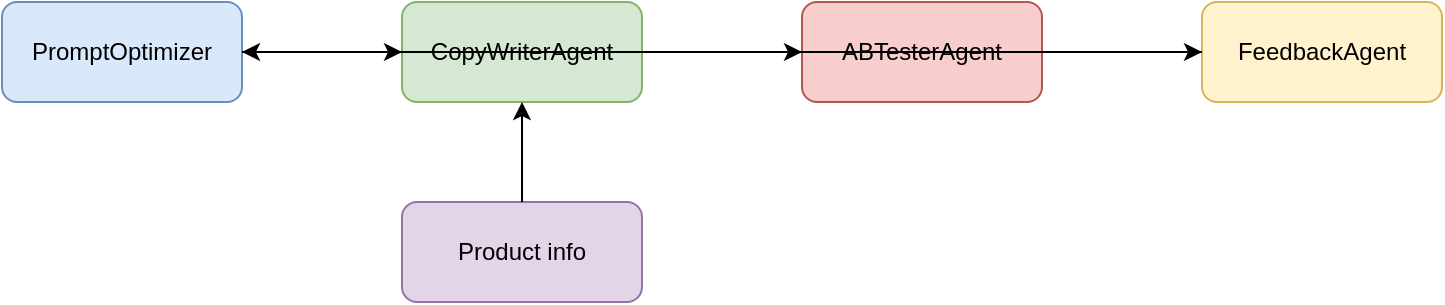 <mxfile version="20.8.16" type="device" compressed="false">
  <diagram id="multi_agent" name="Multi Agent">
    <mxGraphModel dx="800" dy="600">
      <root>
        <mxCell id="0"/>
        <mxCell id="1" parent="0"/>
        <mxCell id="PO" value="PromptOptimizer" style="rounded=1;whiteSpace=wrap;html=1;fillColor=#dae8fc;strokeColor=#6c8ebf;" vertex="1" parent="1">
          <mxGeometry x="40" y="40" width="120" height="50" as="geometry"/>
        </mxCell>
        <mxCell id="CW" value="CopyWriterAgent" style="rounded=1;whiteSpace=wrap;html=1;fillColor=#d5e8d4;strokeColor=#82b366;" vertex="1" parent="1">
          <mxGeometry x="240" y="40" width="120" height="50" as="geometry"/>
        </mxCell>
        <mxCell id="AB" value="ABTesterAgent" style="rounded=1;whiteSpace=wrap;html=1;fillColor=#f8cecc;strokeColor=#b85450;" vertex="1" parent="1">
          <mxGeometry x="440" y="40" width="120" height="50" as="geometry"/>
        </mxCell>
        <mxCell id="FB" value="FeedbackAgent" style="rounded=1;whiteSpace=wrap;html=1;fillColor=#fff2cc;strokeColor=#d6b656;" vertex="1" parent="1">
          <mxGeometry x="640" y="40" width="120" height="50" as="geometry"/>
        </mxCell>
        <mxCell id="PI" value="Product info" style="rounded=1;whiteSpace=wrap;html=1;fillColor=#e1d5e7;strokeColor=#9673a6;" vertex="1" parent="1">
          <mxGeometry x="240" y="140" width="120" height="50" as="geometry"/>
        </mxCell>
        <mxCell id="e1" source="PO" target="CW" edge="1" parent="1">
          <mxGeometry relative="1" as="geometry"/>
        </mxCell>
        <mxCell id="e2" source="CW" target="AB" edge="1" parent="1">
          <mxGeometry relative="1" as="geometry"/>
        </mxCell>
        <mxCell id="e3" source="AB" target="FB" edge="1" parent="1">
          <mxGeometry relative="1" as="geometry"/>
        </mxCell>
        <mxCell id="e4" source="FB" target="PO" edge="1" parent="1">
          <mxGeometry relative="1" as="geometry"/>
        </mxCell>
        <mxCell id="e5" source="PI" target="CW" edge="1" parent="1">
          <mxGeometry relative="1" as="geometry"/>
        </mxCell>
      </root>
    </mxGraphModel>
  </diagram>
</mxfile>
